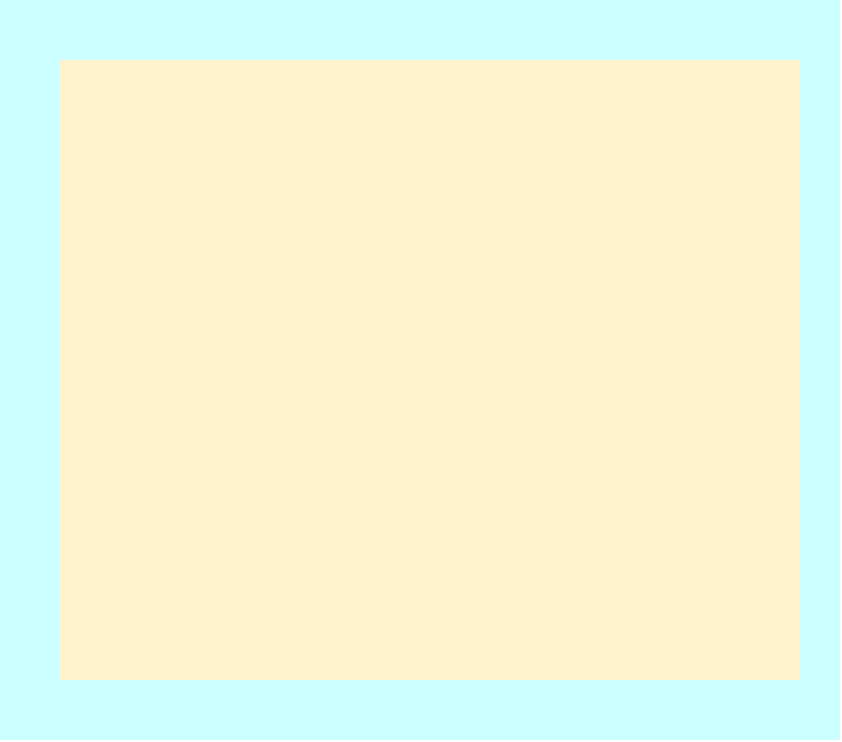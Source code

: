 <mxfile version="15.3.0" type="github">
  <diagram id="wbizNn7U0RBjRFVsRl-d" name="Page-1">
    <mxGraphModel dx="1038" dy="579" grid="1" gridSize="10" guides="1" tooltips="1" connect="1" arrows="1" fold="1" page="1" pageScale="1" pageWidth="827" pageHeight="1169" math="0" shadow="0">
      <root>
        <mxCell id="0" />
        <mxCell id="1" parent="0" />
        <mxCell id="_OWNyDusY1XCbJMPDEwE-1" value="" style="rounded=0;whiteSpace=wrap;html=1;fillColor=#CCFFFF;strokeColor=none;" vertex="1" parent="1">
          <mxGeometry x="70" y="90" width="420" height="370" as="geometry" />
        </mxCell>
        <mxCell id="_OWNyDusY1XCbJMPDEwE-2" value="" style="rounded=0;whiteSpace=wrap;html=1;fillColor=#fff2cc;strokeColor=none;" vertex="1" parent="1">
          <mxGeometry x="100" y="120" width="370" height="310" as="geometry" />
        </mxCell>
      </root>
    </mxGraphModel>
  </diagram>
</mxfile>
